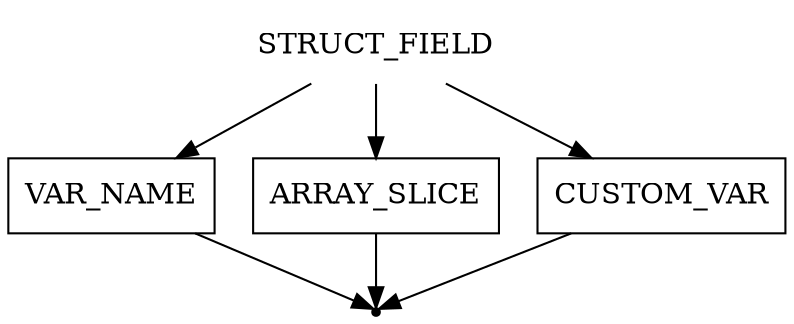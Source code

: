 digraph STRUCT_FIELD {
    start [label=STRUCT_FIELD shape=plaintext]
    var_name [label=VAR_NAME shape=box]
    array_slice [label=ARRAY_SLICE shape=box]
    custom_var [label=CUSTOM_VAR shape=box]
    end [label="" shape=point]

    start -> custom_var
    start -> array_slice
    start -> var_name

    var_name -> end
    array_slice -> end
    custom_var -> end
}